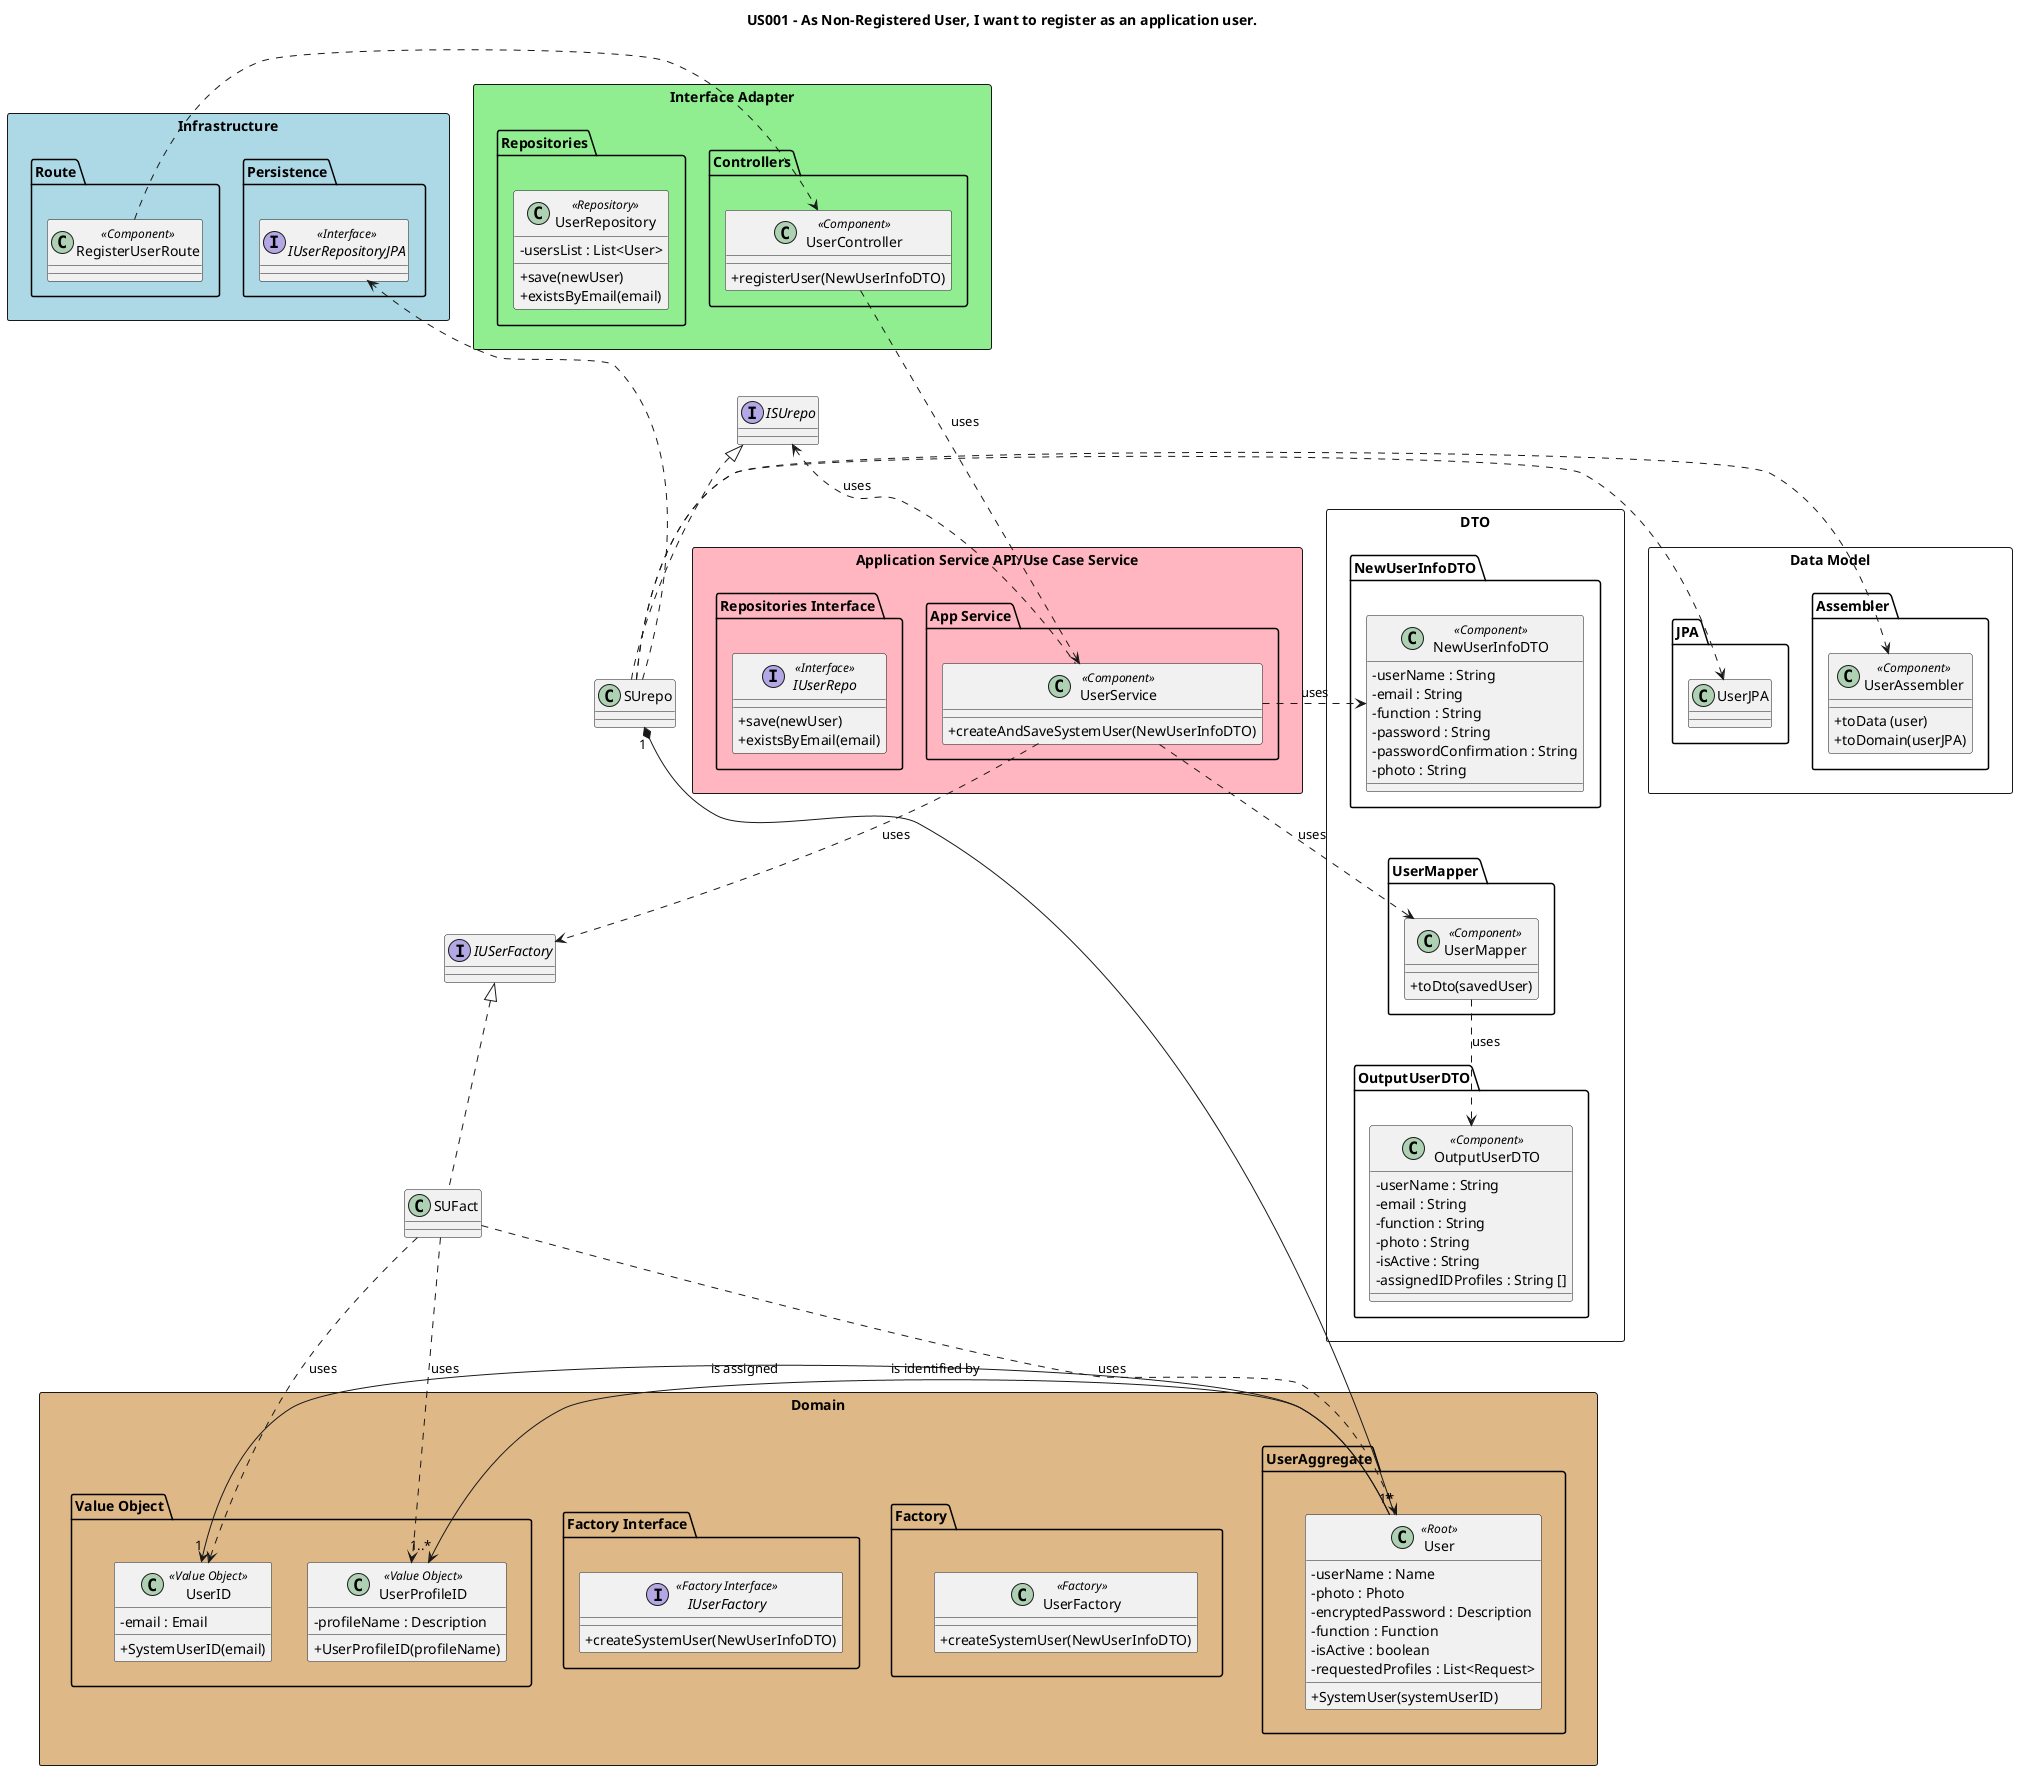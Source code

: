 @startuml
skinparam classAttributeIconSize 0

title US001 - As Non-Registered User, I want to register as an application user.

skinparam classAttributeIconSize 0

'''''''''''''''''''''''''''''''
package "Infrastructure" <<Rectangle>> #lightblue  {
package "Route"{
    class "RegisterUserRoute" as route << Component >>
    }

package "Persistence" {
    interface "IUserRepositoryJPA" as iUserRepositoryJPA << Interface >>
    }
}
'''''''''''''''''''''''''''''''
package "Interface Adapter" <<Rectangle>> #lightgreen {

  package "Controllers" <<Folder>>{
    class "UserController" as ctrl << Component >> {
    +registerUser(NewUserInfoDTO)
    }
  }
  package "Repositories" <<Folder>>{
    class "UserRepository" as SUrepo << Repository >> {
    -usersList : List<User>
    + save(newUser)
    + existsByEmail(email)
    }
  }
}
'''''''''''''''''''''''''''''''
'class "ResponseEntity" as json <<Component>>
'''''''''''''''''''''''''''''''
package "Application Service API/Use Case Service" <<Rectangle>> #lightpink{
  package "App Service" <<Folder>>{
    class "UserService" as service << Component >> {
    +createAndSaveSystemUser(NewUserInfoDTO)
    }
  }
  package "Repositories Interface" <<Folder>>{
    interface "IUserRepo" as ISUrepo << Interface >>{
    + save(newUser)
    + existsByEmail(email)
    }
  }
}
'''''''''''''''''''''''''''''''
package "DTO" <<Rectangle>> {
  package "NewUserInfoDTO" <<Folder>>{
    class "NewUserInfoDTO" as infoDto << Component >> {
    - userName : String
    - email : String
    - function : String
    - password : String
    - passwordConfirmation : String
    - photo : String
    }
  }

  package "OutputUserDTO" <<Folder>>{
    class "OutputUserDTO" as outDto << Component >> {
    - userName : String
    - email : String
    - function : String
    - photo : String
    - isActive : String
    - assignedIDProfiles : String []
    }
  }

  package "UserMapper" <<Folder>>{
    class "UserMapper" as mapper << Component >> {
    + toDto(savedUser)
    }
  }
}

package "Data Model" <<Rectangle>>{
package "Assembler" as generalAssember {
    class "UserAssembler" as assembler <<Component>>{
    +toData (user)
    +toDomain(userJPA)
    }
    }
package "JPA" as generalJPA {
    class "UserJPA" as jpa {
    }
    }
}
'''''''''''''''''''''''''''''''
package "Domain" <<Rectangle>> #burlywood{
  package "UserAggregate" as SUAggregate <<Folder>>{
    class "User" as SU << Root >> {
    - userName : Name
    - photo : Photo
    - encryptedPassword : Description
    - function : Function
    - isActive : boolean
    - requestedProfiles : List<Request>
    + SystemUser(systemUserID)
    }
  }
  /'package "UserProfileAggregate" <<Folder>>{
    class "UserProfile" as UP << Root >> {
    + UserProfile(userProfileId)
    }
  }'/
  package "Factory" as factory <<Folder>>{
    class "UserFactory" as SUFact << Factory >> {
    +createSystemUser(NewUserInfoDTO)
    }
  }
  package "Factory Interface" as factoryInterface <<Folder>>{
    interface "IUserFactory" as IUSerFactory <<Factory Interface>> {
    +createSystemUser(NewUserInfoDTO)
    }
  }

  package "Value Object" as valueObject <<Folder>>{
    class "UserID" as SUID << Value Object >> {
    -email : Email
    +SystemUserID(email)
    }
    class "UserProfileID" as UPID << Value Object >> {
    -profileName : Description
    +UserProfileID(profileName)
    }
  }
}
'''''''''''''''''''''''''''''''
Class SUrepo implements ISUrepo
Class SUFact implements IUSerFactory

route..d->ctrl
route--[hidden]d->SUrepo
SUrepo..>iUserRepositoryJPA

ctrl-d[hidden]->ISUrepo
ctrl-d[hidden]->IUSerFactory
ctrl..d->service : uses
ctrl-d[hidden]->IUSerFactory

SUrepo "1"*-"*" SU
SUrepo-d[hidden]->ISUrepo

service..d>IUSerFactory : uses
service..u>ISUrepo: uses
service..r>mapper : uses
service..r>infoDto : uses
mapper..d>outDto : uses
mapper..u[hidden]>infoDto
SUFact..r>SU : uses
SUFact..d>UPID : uses
SUFact..d>SUID : uses

SU "1"-d>"1"SUID: is identified by
SU "*"-d>"1..*"UPID: is assigned
factory-r[hidden]>SUAggregate
factory-l[hidden]>valueObject

SUrepo .right.> jpa
SUrepo .right.> assembler



@enduml